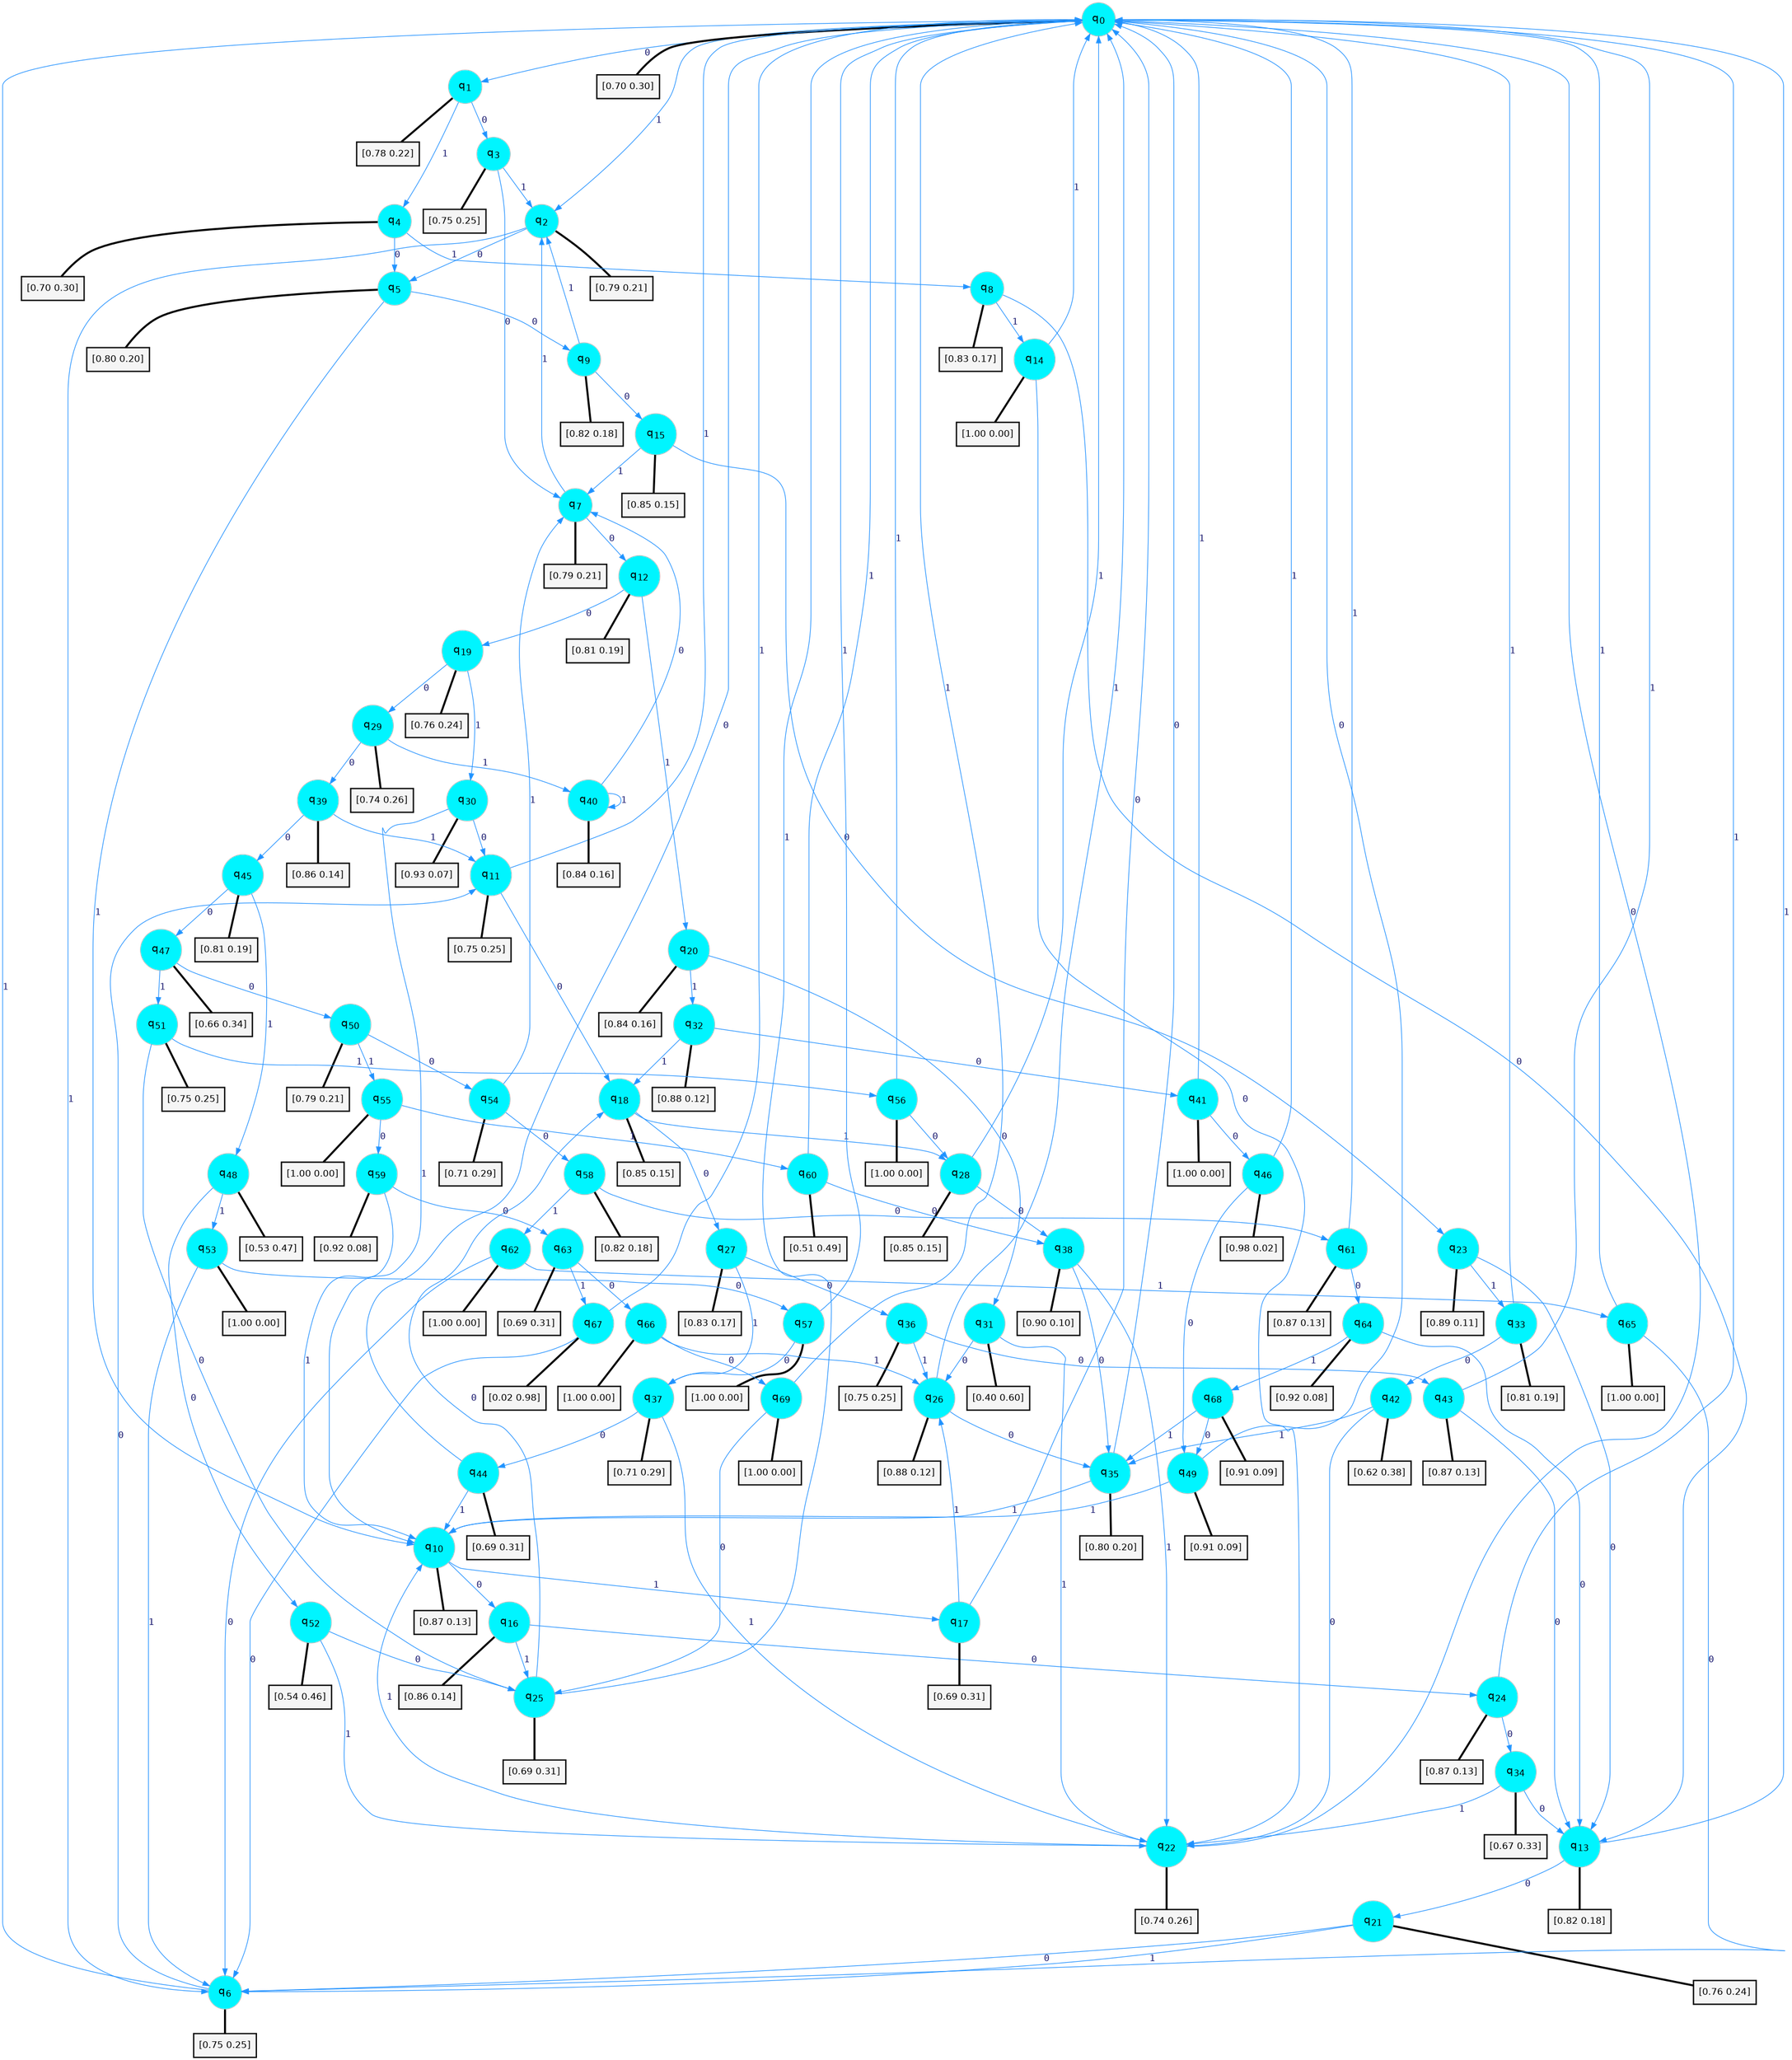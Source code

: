 digraph G {
graph [
bgcolor=transparent, dpi=300, rankdir=TD, size="40,25"];
node [
color=gray, fillcolor=turquoise1, fontcolor=black, fontname=Helvetica, fontsize=16, fontweight=bold, shape=circle, style=filled];
edge [
arrowsize=1, color=dodgerblue1, fontcolor=midnightblue, fontname=courier, fontweight=bold, penwidth=1, style=solid, weight=20];
0[label=<q<SUB>0</SUB>>];
1[label=<q<SUB>1</SUB>>];
2[label=<q<SUB>2</SUB>>];
3[label=<q<SUB>3</SUB>>];
4[label=<q<SUB>4</SUB>>];
5[label=<q<SUB>5</SUB>>];
6[label=<q<SUB>6</SUB>>];
7[label=<q<SUB>7</SUB>>];
8[label=<q<SUB>8</SUB>>];
9[label=<q<SUB>9</SUB>>];
10[label=<q<SUB>10</SUB>>];
11[label=<q<SUB>11</SUB>>];
12[label=<q<SUB>12</SUB>>];
13[label=<q<SUB>13</SUB>>];
14[label=<q<SUB>14</SUB>>];
15[label=<q<SUB>15</SUB>>];
16[label=<q<SUB>16</SUB>>];
17[label=<q<SUB>17</SUB>>];
18[label=<q<SUB>18</SUB>>];
19[label=<q<SUB>19</SUB>>];
20[label=<q<SUB>20</SUB>>];
21[label=<q<SUB>21</SUB>>];
22[label=<q<SUB>22</SUB>>];
23[label=<q<SUB>23</SUB>>];
24[label=<q<SUB>24</SUB>>];
25[label=<q<SUB>25</SUB>>];
26[label=<q<SUB>26</SUB>>];
27[label=<q<SUB>27</SUB>>];
28[label=<q<SUB>28</SUB>>];
29[label=<q<SUB>29</SUB>>];
30[label=<q<SUB>30</SUB>>];
31[label=<q<SUB>31</SUB>>];
32[label=<q<SUB>32</SUB>>];
33[label=<q<SUB>33</SUB>>];
34[label=<q<SUB>34</SUB>>];
35[label=<q<SUB>35</SUB>>];
36[label=<q<SUB>36</SUB>>];
37[label=<q<SUB>37</SUB>>];
38[label=<q<SUB>38</SUB>>];
39[label=<q<SUB>39</SUB>>];
40[label=<q<SUB>40</SUB>>];
41[label=<q<SUB>41</SUB>>];
42[label=<q<SUB>42</SUB>>];
43[label=<q<SUB>43</SUB>>];
44[label=<q<SUB>44</SUB>>];
45[label=<q<SUB>45</SUB>>];
46[label=<q<SUB>46</SUB>>];
47[label=<q<SUB>47</SUB>>];
48[label=<q<SUB>48</SUB>>];
49[label=<q<SUB>49</SUB>>];
50[label=<q<SUB>50</SUB>>];
51[label=<q<SUB>51</SUB>>];
52[label=<q<SUB>52</SUB>>];
53[label=<q<SUB>53</SUB>>];
54[label=<q<SUB>54</SUB>>];
55[label=<q<SUB>55</SUB>>];
56[label=<q<SUB>56</SUB>>];
57[label=<q<SUB>57</SUB>>];
58[label=<q<SUB>58</SUB>>];
59[label=<q<SUB>59</SUB>>];
60[label=<q<SUB>60</SUB>>];
61[label=<q<SUB>61</SUB>>];
62[label=<q<SUB>62</SUB>>];
63[label=<q<SUB>63</SUB>>];
64[label=<q<SUB>64</SUB>>];
65[label=<q<SUB>65</SUB>>];
66[label=<q<SUB>66</SUB>>];
67[label=<q<SUB>67</SUB>>];
68[label=<q<SUB>68</SUB>>];
69[label=<q<SUB>69</SUB>>];
70[label="[0.70 0.30]", shape=box,fontcolor=black, fontname=Helvetica, fontsize=14, penwidth=2, fillcolor=whitesmoke,color=black];
71[label="[0.78 0.22]", shape=box,fontcolor=black, fontname=Helvetica, fontsize=14, penwidth=2, fillcolor=whitesmoke,color=black];
72[label="[0.79 0.21]", shape=box,fontcolor=black, fontname=Helvetica, fontsize=14, penwidth=2, fillcolor=whitesmoke,color=black];
73[label="[0.75 0.25]", shape=box,fontcolor=black, fontname=Helvetica, fontsize=14, penwidth=2, fillcolor=whitesmoke,color=black];
74[label="[0.70 0.30]", shape=box,fontcolor=black, fontname=Helvetica, fontsize=14, penwidth=2, fillcolor=whitesmoke,color=black];
75[label="[0.80 0.20]", shape=box,fontcolor=black, fontname=Helvetica, fontsize=14, penwidth=2, fillcolor=whitesmoke,color=black];
76[label="[0.75 0.25]", shape=box,fontcolor=black, fontname=Helvetica, fontsize=14, penwidth=2, fillcolor=whitesmoke,color=black];
77[label="[0.79 0.21]", shape=box,fontcolor=black, fontname=Helvetica, fontsize=14, penwidth=2, fillcolor=whitesmoke,color=black];
78[label="[0.83 0.17]", shape=box,fontcolor=black, fontname=Helvetica, fontsize=14, penwidth=2, fillcolor=whitesmoke,color=black];
79[label="[0.82 0.18]", shape=box,fontcolor=black, fontname=Helvetica, fontsize=14, penwidth=2, fillcolor=whitesmoke,color=black];
80[label="[0.87 0.13]", shape=box,fontcolor=black, fontname=Helvetica, fontsize=14, penwidth=2, fillcolor=whitesmoke,color=black];
81[label="[0.75 0.25]", shape=box,fontcolor=black, fontname=Helvetica, fontsize=14, penwidth=2, fillcolor=whitesmoke,color=black];
82[label="[0.81 0.19]", shape=box,fontcolor=black, fontname=Helvetica, fontsize=14, penwidth=2, fillcolor=whitesmoke,color=black];
83[label="[0.82 0.18]", shape=box,fontcolor=black, fontname=Helvetica, fontsize=14, penwidth=2, fillcolor=whitesmoke,color=black];
84[label="[1.00 0.00]", shape=box,fontcolor=black, fontname=Helvetica, fontsize=14, penwidth=2, fillcolor=whitesmoke,color=black];
85[label="[0.85 0.15]", shape=box,fontcolor=black, fontname=Helvetica, fontsize=14, penwidth=2, fillcolor=whitesmoke,color=black];
86[label="[0.86 0.14]", shape=box,fontcolor=black, fontname=Helvetica, fontsize=14, penwidth=2, fillcolor=whitesmoke,color=black];
87[label="[0.69 0.31]", shape=box,fontcolor=black, fontname=Helvetica, fontsize=14, penwidth=2, fillcolor=whitesmoke,color=black];
88[label="[0.85 0.15]", shape=box,fontcolor=black, fontname=Helvetica, fontsize=14, penwidth=2, fillcolor=whitesmoke,color=black];
89[label="[0.76 0.24]", shape=box,fontcolor=black, fontname=Helvetica, fontsize=14, penwidth=2, fillcolor=whitesmoke,color=black];
90[label="[0.84 0.16]", shape=box,fontcolor=black, fontname=Helvetica, fontsize=14, penwidth=2, fillcolor=whitesmoke,color=black];
91[label="[0.76 0.24]", shape=box,fontcolor=black, fontname=Helvetica, fontsize=14, penwidth=2, fillcolor=whitesmoke,color=black];
92[label="[0.74 0.26]", shape=box,fontcolor=black, fontname=Helvetica, fontsize=14, penwidth=2, fillcolor=whitesmoke,color=black];
93[label="[0.89 0.11]", shape=box,fontcolor=black, fontname=Helvetica, fontsize=14, penwidth=2, fillcolor=whitesmoke,color=black];
94[label="[0.87 0.13]", shape=box,fontcolor=black, fontname=Helvetica, fontsize=14, penwidth=2, fillcolor=whitesmoke,color=black];
95[label="[0.69 0.31]", shape=box,fontcolor=black, fontname=Helvetica, fontsize=14, penwidth=2, fillcolor=whitesmoke,color=black];
96[label="[0.88 0.12]", shape=box,fontcolor=black, fontname=Helvetica, fontsize=14, penwidth=2, fillcolor=whitesmoke,color=black];
97[label="[0.83 0.17]", shape=box,fontcolor=black, fontname=Helvetica, fontsize=14, penwidth=2, fillcolor=whitesmoke,color=black];
98[label="[0.85 0.15]", shape=box,fontcolor=black, fontname=Helvetica, fontsize=14, penwidth=2, fillcolor=whitesmoke,color=black];
99[label="[0.74 0.26]", shape=box,fontcolor=black, fontname=Helvetica, fontsize=14, penwidth=2, fillcolor=whitesmoke,color=black];
100[label="[0.93 0.07]", shape=box,fontcolor=black, fontname=Helvetica, fontsize=14, penwidth=2, fillcolor=whitesmoke,color=black];
101[label="[0.40 0.60]", shape=box,fontcolor=black, fontname=Helvetica, fontsize=14, penwidth=2, fillcolor=whitesmoke,color=black];
102[label="[0.88 0.12]", shape=box,fontcolor=black, fontname=Helvetica, fontsize=14, penwidth=2, fillcolor=whitesmoke,color=black];
103[label="[0.81 0.19]", shape=box,fontcolor=black, fontname=Helvetica, fontsize=14, penwidth=2, fillcolor=whitesmoke,color=black];
104[label="[0.67 0.33]", shape=box,fontcolor=black, fontname=Helvetica, fontsize=14, penwidth=2, fillcolor=whitesmoke,color=black];
105[label="[0.80 0.20]", shape=box,fontcolor=black, fontname=Helvetica, fontsize=14, penwidth=2, fillcolor=whitesmoke,color=black];
106[label="[0.75 0.25]", shape=box,fontcolor=black, fontname=Helvetica, fontsize=14, penwidth=2, fillcolor=whitesmoke,color=black];
107[label="[0.71 0.29]", shape=box,fontcolor=black, fontname=Helvetica, fontsize=14, penwidth=2, fillcolor=whitesmoke,color=black];
108[label="[0.90 0.10]", shape=box,fontcolor=black, fontname=Helvetica, fontsize=14, penwidth=2, fillcolor=whitesmoke,color=black];
109[label="[0.86 0.14]", shape=box,fontcolor=black, fontname=Helvetica, fontsize=14, penwidth=2, fillcolor=whitesmoke,color=black];
110[label="[0.84 0.16]", shape=box,fontcolor=black, fontname=Helvetica, fontsize=14, penwidth=2, fillcolor=whitesmoke,color=black];
111[label="[1.00 0.00]", shape=box,fontcolor=black, fontname=Helvetica, fontsize=14, penwidth=2, fillcolor=whitesmoke,color=black];
112[label="[0.62 0.38]", shape=box,fontcolor=black, fontname=Helvetica, fontsize=14, penwidth=2, fillcolor=whitesmoke,color=black];
113[label="[0.87 0.13]", shape=box,fontcolor=black, fontname=Helvetica, fontsize=14, penwidth=2, fillcolor=whitesmoke,color=black];
114[label="[0.69 0.31]", shape=box,fontcolor=black, fontname=Helvetica, fontsize=14, penwidth=2, fillcolor=whitesmoke,color=black];
115[label="[0.81 0.19]", shape=box,fontcolor=black, fontname=Helvetica, fontsize=14, penwidth=2, fillcolor=whitesmoke,color=black];
116[label="[0.98 0.02]", shape=box,fontcolor=black, fontname=Helvetica, fontsize=14, penwidth=2, fillcolor=whitesmoke,color=black];
117[label="[0.66 0.34]", shape=box,fontcolor=black, fontname=Helvetica, fontsize=14, penwidth=2, fillcolor=whitesmoke,color=black];
118[label="[0.53 0.47]", shape=box,fontcolor=black, fontname=Helvetica, fontsize=14, penwidth=2, fillcolor=whitesmoke,color=black];
119[label="[0.91 0.09]", shape=box,fontcolor=black, fontname=Helvetica, fontsize=14, penwidth=2, fillcolor=whitesmoke,color=black];
120[label="[0.79 0.21]", shape=box,fontcolor=black, fontname=Helvetica, fontsize=14, penwidth=2, fillcolor=whitesmoke,color=black];
121[label="[0.75 0.25]", shape=box,fontcolor=black, fontname=Helvetica, fontsize=14, penwidth=2, fillcolor=whitesmoke,color=black];
122[label="[0.54 0.46]", shape=box,fontcolor=black, fontname=Helvetica, fontsize=14, penwidth=2, fillcolor=whitesmoke,color=black];
123[label="[1.00 0.00]", shape=box,fontcolor=black, fontname=Helvetica, fontsize=14, penwidth=2, fillcolor=whitesmoke,color=black];
124[label="[0.71 0.29]", shape=box,fontcolor=black, fontname=Helvetica, fontsize=14, penwidth=2, fillcolor=whitesmoke,color=black];
125[label="[1.00 0.00]", shape=box,fontcolor=black, fontname=Helvetica, fontsize=14, penwidth=2, fillcolor=whitesmoke,color=black];
126[label="[1.00 0.00]", shape=box,fontcolor=black, fontname=Helvetica, fontsize=14, penwidth=2, fillcolor=whitesmoke,color=black];
127[label="[1.00 0.00]", shape=box,fontcolor=black, fontname=Helvetica, fontsize=14, penwidth=2, fillcolor=whitesmoke,color=black];
128[label="[0.82 0.18]", shape=box,fontcolor=black, fontname=Helvetica, fontsize=14, penwidth=2, fillcolor=whitesmoke,color=black];
129[label="[0.92 0.08]", shape=box,fontcolor=black, fontname=Helvetica, fontsize=14, penwidth=2, fillcolor=whitesmoke,color=black];
130[label="[0.51 0.49]", shape=box,fontcolor=black, fontname=Helvetica, fontsize=14, penwidth=2, fillcolor=whitesmoke,color=black];
131[label="[0.87 0.13]", shape=box,fontcolor=black, fontname=Helvetica, fontsize=14, penwidth=2, fillcolor=whitesmoke,color=black];
132[label="[1.00 0.00]", shape=box,fontcolor=black, fontname=Helvetica, fontsize=14, penwidth=2, fillcolor=whitesmoke,color=black];
133[label="[0.69 0.31]", shape=box,fontcolor=black, fontname=Helvetica, fontsize=14, penwidth=2, fillcolor=whitesmoke,color=black];
134[label="[0.92 0.08]", shape=box,fontcolor=black, fontname=Helvetica, fontsize=14, penwidth=2, fillcolor=whitesmoke,color=black];
135[label="[1.00 0.00]", shape=box,fontcolor=black, fontname=Helvetica, fontsize=14, penwidth=2, fillcolor=whitesmoke,color=black];
136[label="[1.00 0.00]", shape=box,fontcolor=black, fontname=Helvetica, fontsize=14, penwidth=2, fillcolor=whitesmoke,color=black];
137[label="[0.02 0.98]", shape=box,fontcolor=black, fontname=Helvetica, fontsize=14, penwidth=2, fillcolor=whitesmoke,color=black];
138[label="[0.91 0.09]", shape=box,fontcolor=black, fontname=Helvetica, fontsize=14, penwidth=2, fillcolor=whitesmoke,color=black];
139[label="[1.00 0.00]", shape=box,fontcolor=black, fontname=Helvetica, fontsize=14, penwidth=2, fillcolor=whitesmoke,color=black];
0->1 [label=0];
0->2 [label=1];
0->70 [arrowhead=none, penwidth=3,color=black];
1->3 [label=0];
1->4 [label=1];
1->71 [arrowhead=none, penwidth=3,color=black];
2->5 [label=0];
2->6 [label=1];
2->72 [arrowhead=none, penwidth=3,color=black];
3->7 [label=0];
3->2 [label=1];
3->73 [arrowhead=none, penwidth=3,color=black];
4->5 [label=0];
4->8 [label=1];
4->74 [arrowhead=none, penwidth=3,color=black];
5->9 [label=0];
5->10 [label=1];
5->75 [arrowhead=none, penwidth=3,color=black];
6->11 [label=0];
6->0 [label=1];
6->76 [arrowhead=none, penwidth=3,color=black];
7->12 [label=0];
7->2 [label=1];
7->77 [arrowhead=none, penwidth=3,color=black];
8->13 [label=0];
8->14 [label=1];
8->78 [arrowhead=none, penwidth=3,color=black];
9->15 [label=0];
9->2 [label=1];
9->79 [arrowhead=none, penwidth=3,color=black];
10->16 [label=0];
10->17 [label=1];
10->80 [arrowhead=none, penwidth=3,color=black];
11->18 [label=0];
11->0 [label=1];
11->81 [arrowhead=none, penwidth=3,color=black];
12->19 [label=0];
12->20 [label=1];
12->82 [arrowhead=none, penwidth=3,color=black];
13->21 [label=0];
13->0 [label=1];
13->83 [arrowhead=none, penwidth=3,color=black];
14->22 [label=0];
14->0 [label=1];
14->84 [arrowhead=none, penwidth=3,color=black];
15->23 [label=0];
15->7 [label=1];
15->85 [arrowhead=none, penwidth=3,color=black];
16->24 [label=0];
16->25 [label=1];
16->86 [arrowhead=none, penwidth=3,color=black];
17->0 [label=0];
17->26 [label=1];
17->87 [arrowhead=none, penwidth=3,color=black];
18->27 [label=0];
18->28 [label=1];
18->88 [arrowhead=none, penwidth=3,color=black];
19->29 [label=0];
19->30 [label=1];
19->89 [arrowhead=none, penwidth=3,color=black];
20->31 [label=0];
20->32 [label=1];
20->90 [arrowhead=none, penwidth=3,color=black];
21->6 [label=0];
21->6 [label=1];
21->91 [arrowhead=none, penwidth=3,color=black];
22->0 [label=0];
22->10 [label=1];
22->92 [arrowhead=none, penwidth=3,color=black];
23->13 [label=0];
23->33 [label=1];
23->93 [arrowhead=none, penwidth=3,color=black];
24->34 [label=0];
24->0 [label=1];
24->94 [arrowhead=none, penwidth=3,color=black];
25->18 [label=0];
25->0 [label=1];
25->95 [arrowhead=none, penwidth=3,color=black];
26->35 [label=0];
26->0 [label=1];
26->96 [arrowhead=none, penwidth=3,color=black];
27->36 [label=0];
27->37 [label=1];
27->97 [arrowhead=none, penwidth=3,color=black];
28->38 [label=0];
28->0 [label=1];
28->98 [arrowhead=none, penwidth=3,color=black];
29->39 [label=0];
29->40 [label=1];
29->99 [arrowhead=none, penwidth=3,color=black];
30->11 [label=0];
30->10 [label=1];
30->100 [arrowhead=none, penwidth=3,color=black];
31->26 [label=0];
31->22 [label=1];
31->101 [arrowhead=none, penwidth=3,color=black];
32->41 [label=0];
32->18 [label=1];
32->102 [arrowhead=none, penwidth=3,color=black];
33->42 [label=0];
33->0 [label=1];
33->103 [arrowhead=none, penwidth=3,color=black];
34->13 [label=0];
34->22 [label=1];
34->104 [arrowhead=none, penwidth=3,color=black];
35->0 [label=0];
35->10 [label=1];
35->105 [arrowhead=none, penwidth=3,color=black];
36->43 [label=0];
36->26 [label=1];
36->106 [arrowhead=none, penwidth=3,color=black];
37->44 [label=0];
37->22 [label=1];
37->107 [arrowhead=none, penwidth=3,color=black];
38->35 [label=0];
38->22 [label=1];
38->108 [arrowhead=none, penwidth=3,color=black];
39->45 [label=0];
39->11 [label=1];
39->109 [arrowhead=none, penwidth=3,color=black];
40->7 [label=0];
40->40 [label=1];
40->110 [arrowhead=none, penwidth=3,color=black];
41->46 [label=0];
41->0 [label=1];
41->111 [arrowhead=none, penwidth=3,color=black];
42->22 [label=0];
42->35 [label=1];
42->112 [arrowhead=none, penwidth=3,color=black];
43->13 [label=0];
43->0 [label=1];
43->113 [arrowhead=none, penwidth=3,color=black];
44->0 [label=0];
44->10 [label=1];
44->114 [arrowhead=none, penwidth=3,color=black];
45->47 [label=0];
45->48 [label=1];
45->115 [arrowhead=none, penwidth=3,color=black];
46->49 [label=0];
46->0 [label=1];
46->116 [arrowhead=none, penwidth=3,color=black];
47->50 [label=0];
47->51 [label=1];
47->117 [arrowhead=none, penwidth=3,color=black];
48->52 [label=0];
48->53 [label=1];
48->118 [arrowhead=none, penwidth=3,color=black];
49->0 [label=0];
49->10 [label=1];
49->119 [arrowhead=none, penwidth=3,color=black];
50->54 [label=0];
50->55 [label=1];
50->120 [arrowhead=none, penwidth=3,color=black];
51->25 [label=0];
51->56 [label=1];
51->121 [arrowhead=none, penwidth=3,color=black];
52->25 [label=0];
52->22 [label=1];
52->122 [arrowhead=none, penwidth=3,color=black];
53->57 [label=0];
53->6 [label=1];
53->123 [arrowhead=none, penwidth=3,color=black];
54->58 [label=0];
54->7 [label=1];
54->124 [arrowhead=none, penwidth=3,color=black];
55->59 [label=0];
55->60 [label=1];
55->125 [arrowhead=none, penwidth=3,color=black];
56->28 [label=0];
56->0 [label=1];
56->126 [arrowhead=none, penwidth=3,color=black];
57->37 [label=0];
57->0 [label=1];
57->127 [arrowhead=none, penwidth=3,color=black];
58->61 [label=0];
58->62 [label=1];
58->128 [arrowhead=none, penwidth=3,color=black];
59->63 [label=0];
59->10 [label=1];
59->129 [arrowhead=none, penwidth=3,color=black];
60->38 [label=0];
60->0 [label=1];
60->130 [arrowhead=none, penwidth=3,color=black];
61->64 [label=0];
61->0 [label=1];
61->131 [arrowhead=none, penwidth=3,color=black];
62->6 [label=0];
62->65 [label=1];
62->132 [arrowhead=none, penwidth=3,color=black];
63->66 [label=0];
63->67 [label=1];
63->133 [arrowhead=none, penwidth=3,color=black];
64->13 [label=0];
64->68 [label=1];
64->134 [arrowhead=none, penwidth=3,color=black];
65->6 [label=0];
65->0 [label=1];
65->135 [arrowhead=none, penwidth=3,color=black];
66->69 [label=0];
66->26 [label=1];
66->136 [arrowhead=none, penwidth=3,color=black];
67->6 [label=0];
67->0 [label=1];
67->137 [arrowhead=none, penwidth=3,color=black];
68->49 [label=0];
68->35 [label=1];
68->138 [arrowhead=none, penwidth=3,color=black];
69->25 [label=0];
69->0 [label=1];
69->139 [arrowhead=none, penwidth=3,color=black];
}
